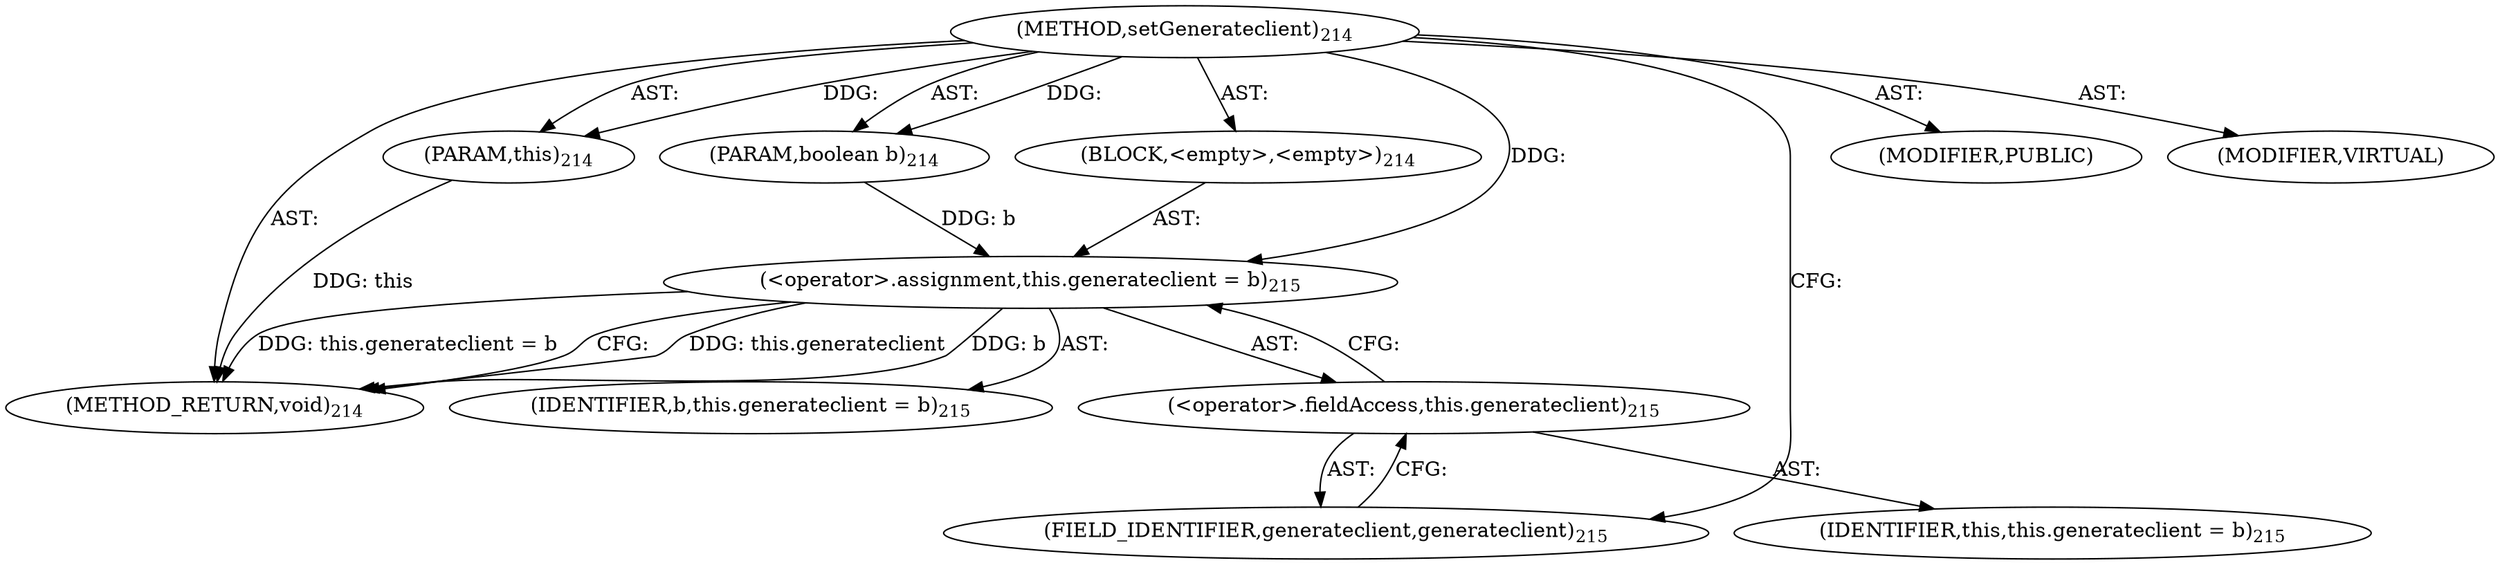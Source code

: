 digraph "setGenerateclient" {  
"111669149701" [label = <(METHOD,setGenerateclient)<SUB>214</SUB>> ]
"115964116997" [label = <(PARAM,this)<SUB>214</SUB>> ]
"115964117020" [label = <(PARAM,boolean b)<SUB>214</SUB>> ]
"25769803781" [label = <(BLOCK,&lt;empty&gt;,&lt;empty&gt;)<SUB>214</SUB>> ]
"30064771084" [label = <(&lt;operator&gt;.assignment,this.generateclient = b)<SUB>215</SUB>> ]
"30064771085" [label = <(&lt;operator&gt;.fieldAccess,this.generateclient)<SUB>215</SUB>> ]
"68719476741" [label = <(IDENTIFIER,this,this.generateclient = b)<SUB>215</SUB>> ]
"55834574853" [label = <(FIELD_IDENTIFIER,generateclient,generateclient)<SUB>215</SUB>> ]
"68719476798" [label = <(IDENTIFIER,b,this.generateclient = b)<SUB>215</SUB>> ]
"133143986211" [label = <(MODIFIER,PUBLIC)> ]
"133143986212" [label = <(MODIFIER,VIRTUAL)> ]
"128849018885" [label = <(METHOD_RETURN,void)<SUB>214</SUB>> ]
  "111669149701" -> "115964116997"  [ label = "AST: "] 
  "111669149701" -> "115964117020"  [ label = "AST: "] 
  "111669149701" -> "25769803781"  [ label = "AST: "] 
  "111669149701" -> "133143986211"  [ label = "AST: "] 
  "111669149701" -> "133143986212"  [ label = "AST: "] 
  "111669149701" -> "128849018885"  [ label = "AST: "] 
  "25769803781" -> "30064771084"  [ label = "AST: "] 
  "30064771084" -> "30064771085"  [ label = "AST: "] 
  "30064771084" -> "68719476798"  [ label = "AST: "] 
  "30064771085" -> "68719476741"  [ label = "AST: "] 
  "30064771085" -> "55834574853"  [ label = "AST: "] 
  "30064771084" -> "128849018885"  [ label = "CFG: "] 
  "30064771085" -> "30064771084"  [ label = "CFG: "] 
  "55834574853" -> "30064771085"  [ label = "CFG: "] 
  "111669149701" -> "55834574853"  [ label = "CFG: "] 
  "115964116997" -> "128849018885"  [ label = "DDG: this"] 
  "30064771084" -> "128849018885"  [ label = "DDG: this.generateclient"] 
  "30064771084" -> "128849018885"  [ label = "DDG: b"] 
  "30064771084" -> "128849018885"  [ label = "DDG: this.generateclient = b"] 
  "111669149701" -> "115964116997"  [ label = "DDG: "] 
  "111669149701" -> "115964117020"  [ label = "DDG: "] 
  "115964117020" -> "30064771084"  [ label = "DDG: b"] 
  "111669149701" -> "30064771084"  [ label = "DDG: "] 
}
